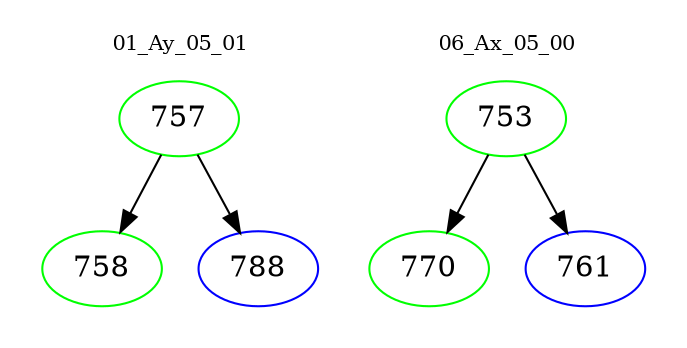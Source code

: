 digraph{
subgraph cluster_0 {
color = white
label = "01_Ay_05_01";
fontsize=10;
T0_757 [label="757", color="green"]
T0_757 -> T0_758 [color="black"]
T0_758 [label="758", color="green"]
T0_757 -> T0_788 [color="black"]
T0_788 [label="788", color="blue"]
}
subgraph cluster_1 {
color = white
label = "06_Ax_05_00";
fontsize=10;
T1_753 [label="753", color="green"]
T1_753 -> T1_770 [color="black"]
T1_770 [label="770", color="green"]
T1_753 -> T1_761 [color="black"]
T1_761 [label="761", color="blue"]
}
}

